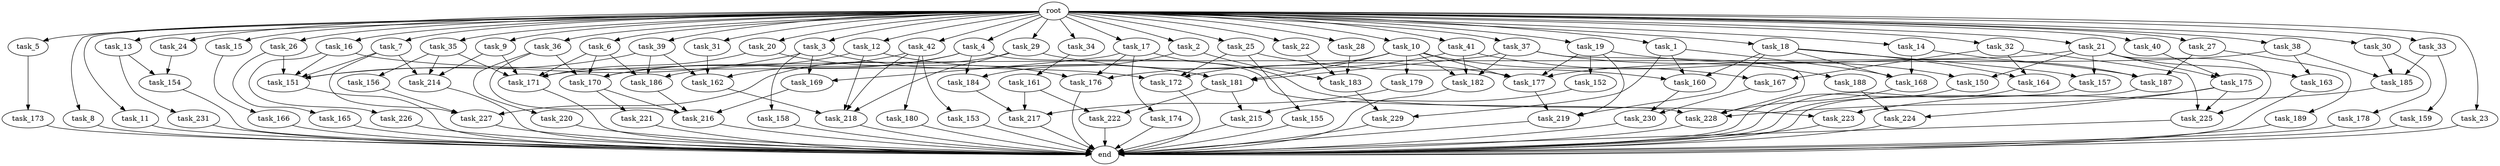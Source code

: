 digraph G {
  root [size="0.000000"];
  task_1 [size="10.240000"];
  task_2 [size="10.240000"];
  task_3 [size="10.240000"];
  task_4 [size="10.240000"];
  task_5 [size="10.240000"];
  task_6 [size="10.240000"];
  task_7 [size="10.240000"];
  task_8 [size="10.240000"];
  task_9 [size="10.240000"];
  task_10 [size="10.240000"];
  task_11 [size="10.240000"];
  task_12 [size="10.240000"];
  task_13 [size="10.240000"];
  task_14 [size="10.240000"];
  task_15 [size="10.240000"];
  task_16 [size="10.240000"];
  task_17 [size="10.240000"];
  task_18 [size="10.240000"];
  task_19 [size="10.240000"];
  task_20 [size="10.240000"];
  task_21 [size="10.240000"];
  task_22 [size="10.240000"];
  task_23 [size="10.240000"];
  task_24 [size="10.240000"];
  task_25 [size="10.240000"];
  task_26 [size="10.240000"];
  task_27 [size="10.240000"];
  task_28 [size="10.240000"];
  task_29 [size="10.240000"];
  task_30 [size="10.240000"];
  task_31 [size="10.240000"];
  task_32 [size="10.240000"];
  task_33 [size="10.240000"];
  task_34 [size="10.240000"];
  task_35 [size="10.240000"];
  task_36 [size="10.240000"];
  task_37 [size="10.240000"];
  task_38 [size="10.240000"];
  task_39 [size="10.240000"];
  task_40 [size="10.240000"];
  task_41 [size="10.240000"];
  task_42 [size="10.240000"];
  task_150 [size="3521873182.720000"];
  task_151 [size="4209067950.080000"];
  task_152 [size="343597383.680000"];
  task_153 [size="2147483648.000000"];
  task_154 [size="6356551598.080000"];
  task_155 [size="2147483648.000000"];
  task_156 [size="6957847019.520000"];
  task_157 [size="8332236554.240000"];
  task_158 [size="343597383.680000"];
  task_159 [size="2147483648.000000"];
  task_160 [size="10479720202.240000"];
  task_161 [size="2147483648.000000"];
  task_162 [size="7645041786.880000"];
  task_163 [size="9964324126.719999"];
  task_164 [size="12455405158.400000"];
  task_165 [size="1374389534.720000"];
  task_166 [size="4209067950.080000"];
  task_167 [size="10995116277.760000"];
  task_168 [size="12541304504.320000"];
  task_169 [size="1717986918.400000"];
  task_170 [size="21904333209.600002"];
  task_171 [size="19842748907.520000"];
  task_172 [size="9019431321.600000"];
  task_173 [size="6957847019.520000"];
  task_174 [size="1374389534.720000"];
  task_175 [size="9964324126.719999"];
  task_176 [size="4294967296.000000"];
  task_177 [size="17523466567.680000"];
  task_178 [size="8589934592.000000"];
  task_179 [size="5497558138.880000"];
  task_180 [size="2147483648.000000"];
  task_181 [size="11081015623.680000"];
  task_182 [size="10737418240.000000"];
  task_183 [size="11510512353.280001"];
  task_184 [size="12799002542.080000"];
  task_185 [size="19327352832.000000"];
  task_186 [size="11081015623.680000"];
  task_187 [size="7645041786.880000"];
  task_188 [size="3092376453.120000"];
  task_189 [size="3092376453.120000"];
  task_214 [size="9878424780.800001"];
  task_215 [size="10737418240.000000"];
  task_216 [size="9277129359.360001"];
  task_217 [size="11338713661.440001"];
  task_218 [size="11596411699.200001"];
  task_219 [size="7645041786.880000"];
  task_220 [size="6957847019.520000"];
  task_221 [size="773094113.280000"];
  task_222 [size="10737418240.000000"];
  task_223 [size="2748779069.440000"];
  task_224 [size="1116691496.960000"];
  task_225 [size="7215545057.280000"];
  task_226 [size="1374389534.720000"];
  task_227 [size="4209067950.080000"];
  task_228 [size="9792525434.880001"];
  task_229 [size="6871947673.600000"];
  task_230 [size="6270652252.160000"];
  task_231 [size="4209067950.080000"];
  end [size="0.000000"];

  root -> task_1 [size="1.000000"];
  root -> task_2 [size="1.000000"];
  root -> task_3 [size="1.000000"];
  root -> task_4 [size="1.000000"];
  root -> task_5 [size="1.000000"];
  root -> task_6 [size="1.000000"];
  root -> task_7 [size="1.000000"];
  root -> task_8 [size="1.000000"];
  root -> task_9 [size="1.000000"];
  root -> task_10 [size="1.000000"];
  root -> task_11 [size="1.000000"];
  root -> task_12 [size="1.000000"];
  root -> task_13 [size="1.000000"];
  root -> task_14 [size="1.000000"];
  root -> task_15 [size="1.000000"];
  root -> task_16 [size="1.000000"];
  root -> task_17 [size="1.000000"];
  root -> task_18 [size="1.000000"];
  root -> task_19 [size="1.000000"];
  root -> task_20 [size="1.000000"];
  root -> task_21 [size="1.000000"];
  root -> task_22 [size="1.000000"];
  root -> task_23 [size="1.000000"];
  root -> task_24 [size="1.000000"];
  root -> task_25 [size="1.000000"];
  root -> task_26 [size="1.000000"];
  root -> task_27 [size="1.000000"];
  root -> task_28 [size="1.000000"];
  root -> task_29 [size="1.000000"];
  root -> task_30 [size="1.000000"];
  root -> task_31 [size="1.000000"];
  root -> task_32 [size="1.000000"];
  root -> task_33 [size="1.000000"];
  root -> task_34 [size="1.000000"];
  root -> task_35 [size="1.000000"];
  root -> task_36 [size="1.000000"];
  root -> task_37 [size="1.000000"];
  root -> task_38 [size="1.000000"];
  root -> task_39 [size="1.000000"];
  root -> task_40 [size="1.000000"];
  root -> task_41 [size="1.000000"];
  root -> task_42 [size="1.000000"];
  task_1 -> task_160 [size="134217728.000000"];
  task_1 -> task_168 [size="134217728.000000"];
  task_1 -> task_229 [size="134217728.000000"];
  task_2 -> task_183 [size="838860800.000000"];
  task_2 -> task_184 [size="838860800.000000"];
  task_3 -> task_151 [size="33554432.000000"];
  task_3 -> task_158 [size="33554432.000000"];
  task_3 -> task_169 [size="33554432.000000"];
  task_3 -> task_181 [size="33554432.000000"];
  task_4 -> task_162 [size="411041792.000000"];
  task_4 -> task_170 [size="411041792.000000"];
  task_4 -> task_184 [size="411041792.000000"];
  task_4 -> task_228 [size="411041792.000000"];
  task_5 -> task_173 [size="679477248.000000"];
  task_6 -> task_170 [size="838860800.000000"];
  task_6 -> task_171 [size="838860800.000000"];
  task_6 -> task_186 [size="838860800.000000"];
  task_7 -> task_151 [size="75497472.000000"];
  task_7 -> task_214 [size="75497472.000000"];
  task_7 -> task_227 [size="75497472.000000"];
  task_8 -> end [size="1.000000"];
  task_9 -> task_171 [size="209715200.000000"];
  task_9 -> task_214 [size="209715200.000000"];
  task_10 -> task_167 [size="536870912.000000"];
  task_10 -> task_172 [size="536870912.000000"];
  task_10 -> task_177 [size="536870912.000000"];
  task_10 -> task_179 [size="536870912.000000"];
  task_10 -> task_181 [size="536870912.000000"];
  task_10 -> task_182 [size="536870912.000000"];
  task_11 -> end [size="1.000000"];
  task_12 -> task_170 [size="209715200.000000"];
  task_12 -> task_181 [size="209715200.000000"];
  task_12 -> task_218 [size="209715200.000000"];
  task_13 -> task_154 [size="411041792.000000"];
  task_13 -> task_231 [size="411041792.000000"];
  task_14 -> task_168 [size="411041792.000000"];
  task_14 -> task_187 [size="411041792.000000"];
  task_15 -> task_166 [size="411041792.000000"];
  task_16 -> task_151 [size="134217728.000000"];
  task_16 -> task_172 [size="134217728.000000"];
  task_16 -> task_226 [size="134217728.000000"];
  task_17 -> task_169 [size="134217728.000000"];
  task_17 -> task_174 [size="134217728.000000"];
  task_17 -> task_176 [size="134217728.000000"];
  task_17 -> task_223 [size="134217728.000000"];
  task_18 -> task_157 [size="679477248.000000"];
  task_18 -> task_160 [size="679477248.000000"];
  task_18 -> task_164 [size="679477248.000000"];
  task_18 -> task_168 [size="679477248.000000"];
  task_18 -> task_219 [size="679477248.000000"];
  task_19 -> task_152 [size="33554432.000000"];
  task_19 -> task_177 [size="33554432.000000"];
  task_19 -> task_187 [size="33554432.000000"];
  task_19 -> task_219 [size="33554432.000000"];
  task_20 -> task_171 [size="75497472.000000"];
  task_20 -> task_176 [size="75497472.000000"];
  task_21 -> task_150 [size="134217728.000000"];
  task_21 -> task_157 [size="134217728.000000"];
  task_21 -> task_163 [size="134217728.000000"];
  task_21 -> task_171 [size="134217728.000000"];
  task_21 -> task_175 [size="134217728.000000"];
  task_21 -> task_225 [size="134217728.000000"];
  task_22 -> task_183 [size="209715200.000000"];
  task_23 -> end [size="1.000000"];
  task_24 -> task_154 [size="209715200.000000"];
  task_25 -> task_155 [size="209715200.000000"];
  task_25 -> task_160 [size="209715200.000000"];
  task_25 -> task_172 [size="209715200.000000"];
  task_26 -> task_151 [size="134217728.000000"];
  task_26 -> task_165 [size="134217728.000000"];
  task_27 -> task_187 [size="301989888.000000"];
  task_27 -> task_189 [size="301989888.000000"];
  task_28 -> task_183 [size="75497472.000000"];
  task_29 -> task_177 [size="301989888.000000"];
  task_29 -> task_218 [size="301989888.000000"];
  task_29 -> task_227 [size="301989888.000000"];
  task_30 -> task_178 [size="838860800.000000"];
  task_30 -> task_185 [size="838860800.000000"];
  task_31 -> task_162 [size="301989888.000000"];
  task_32 -> task_164 [size="536870912.000000"];
  task_32 -> task_167 [size="536870912.000000"];
  task_32 -> task_225 [size="536870912.000000"];
  task_33 -> task_159 [size="209715200.000000"];
  task_33 -> task_185 [size="209715200.000000"];
  task_34 -> task_161 [size="209715200.000000"];
  task_35 -> task_156 [size="679477248.000000"];
  task_35 -> task_171 [size="679477248.000000"];
  task_35 -> task_214 [size="679477248.000000"];
  task_36 -> task_170 [size="679477248.000000"];
  task_36 -> task_216 [size="679477248.000000"];
  task_36 -> task_220 [size="679477248.000000"];
  task_37 -> task_181 [size="301989888.000000"];
  task_37 -> task_182 [size="301989888.000000"];
  task_37 -> task_188 [size="301989888.000000"];
  task_37 -> task_228 [size="301989888.000000"];
  task_38 -> task_163 [size="838860800.000000"];
  task_38 -> task_177 [size="838860800.000000"];
  task_38 -> task_185 [size="838860800.000000"];
  task_39 -> task_151 [size="33554432.000000"];
  task_39 -> task_162 [size="33554432.000000"];
  task_39 -> task_186 [size="33554432.000000"];
  task_40 -> task_175 [size="838860800.000000"];
  task_41 -> task_150 [size="209715200.000000"];
  task_41 -> task_176 [size="209715200.000000"];
  task_41 -> task_182 [size="209715200.000000"];
  task_42 -> task_153 [size="209715200.000000"];
  task_42 -> task_180 [size="209715200.000000"];
  task_42 -> task_186 [size="209715200.000000"];
  task_42 -> task_218 [size="209715200.000000"];
  task_150 -> end [size="1.000000"];
  task_151 -> end [size="1.000000"];
  task_152 -> task_215 [size="838860800.000000"];
  task_153 -> end [size="1.000000"];
  task_154 -> end [size="1.000000"];
  task_155 -> end [size="1.000000"];
  task_156 -> task_227 [size="33554432.000000"];
  task_157 -> end [size="1.000000"];
  task_158 -> end [size="1.000000"];
  task_159 -> end [size="1.000000"];
  task_160 -> task_230 [size="75497472.000000"];
  task_161 -> task_217 [size="838860800.000000"];
  task_161 -> task_222 [size="838860800.000000"];
  task_162 -> task_218 [size="411041792.000000"];
  task_163 -> end [size="1.000000"];
  task_164 -> end [size="1.000000"];
  task_165 -> end [size="1.000000"];
  task_166 -> end [size="1.000000"];
  task_167 -> task_230 [size="536870912.000000"];
  task_168 -> task_228 [size="209715200.000000"];
  task_169 -> task_216 [size="75497472.000000"];
  task_170 -> task_216 [size="75497472.000000"];
  task_170 -> task_221 [size="75497472.000000"];
  task_171 -> end [size="1.000000"];
  task_172 -> end [size="1.000000"];
  task_173 -> end [size="1.000000"];
  task_174 -> end [size="1.000000"];
  task_175 -> task_224 [size="33554432.000000"];
  task_175 -> task_225 [size="33554432.000000"];
  task_175 -> task_228 [size="33554432.000000"];
  task_176 -> end [size="1.000000"];
  task_177 -> task_219 [size="33554432.000000"];
  task_178 -> end [size="1.000000"];
  task_179 -> task_217 [size="134217728.000000"];
  task_180 -> end [size="1.000000"];
  task_181 -> task_215 [size="209715200.000000"];
  task_181 -> task_222 [size="209715200.000000"];
  task_182 -> end [size="1.000000"];
  task_183 -> task_229 [size="536870912.000000"];
  task_184 -> task_217 [size="134217728.000000"];
  task_185 -> task_223 [size="134217728.000000"];
  task_186 -> task_216 [size="75497472.000000"];
  task_187 -> end [size="1.000000"];
  task_188 -> task_224 [size="75497472.000000"];
  task_189 -> end [size="1.000000"];
  task_214 -> end [size="1.000000"];
  task_215 -> end [size="1.000000"];
  task_216 -> end [size="1.000000"];
  task_217 -> end [size="1.000000"];
  task_218 -> end [size="1.000000"];
  task_219 -> end [size="1.000000"];
  task_220 -> end [size="1.000000"];
  task_221 -> end [size="1.000000"];
  task_222 -> end [size="1.000000"];
  task_223 -> end [size="1.000000"];
  task_224 -> end [size="1.000000"];
  task_225 -> end [size="1.000000"];
  task_226 -> end [size="1.000000"];
  task_227 -> end [size="1.000000"];
  task_228 -> end [size="1.000000"];
  task_229 -> end [size="1.000000"];
  task_230 -> end [size="1.000000"];
  task_231 -> end [size="1.000000"];
}
